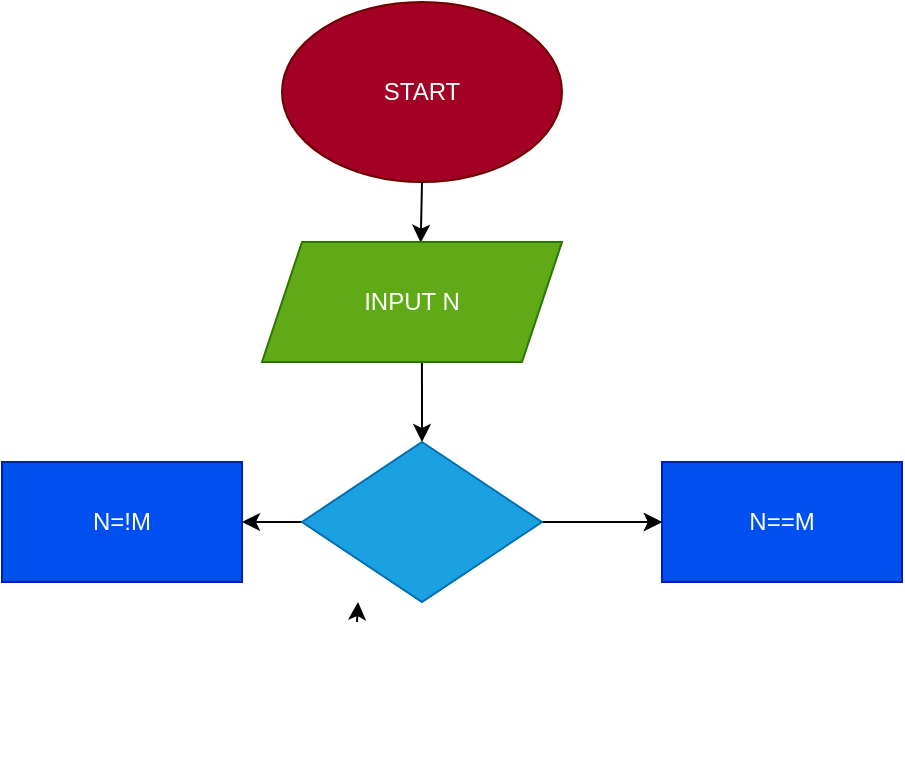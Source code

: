 <mxfile>
    <diagram id="MehgyXLpb7IzDebktKCz" name="Page-1">
        <mxGraphModel dx="629" dy="462" grid="1" gridSize="10" guides="1" tooltips="1" connect="1" arrows="1" fold="1" page="1" pageScale="1" pageWidth="850" pageHeight="1100" math="0" shadow="0">
            <root>
                <mxCell id="0"/>
                <mxCell id="1" parent="0"/>
                <mxCell id="2" value="START" style="ellipse;whiteSpace=wrap;html=1;fillColor=#a20025;fontColor=#ffffff;strokeColor=#6F0000;" parent="1" vertex="1">
                    <mxGeometry x="210" y="30" width="140" height="90" as="geometry"/>
                </mxCell>
                <mxCell id="4" value="" style="endArrow=classic;html=1;exitX=0.5;exitY=1;exitDx=0;exitDy=0;entryX=0.578;entryY=0.006;entryDx=0;entryDy=0;entryPerimeter=0;" parent="1" source="2" edge="1">
                    <mxGeometry width="50" height="50" relative="1" as="geometry">
                        <mxPoint x="300" y="270" as="sourcePoint"/>
                        <mxPoint x="279.36" y="150.36" as="targetPoint"/>
                    </mxGeometry>
                </mxCell>
                <mxCell id="6" value="" style="endArrow=classic;html=1;exitX=0.583;exitY=1;exitDx=0;exitDy=0;exitPerimeter=0;" parent="1" edge="1">
                    <mxGeometry width="50" height="50" relative="1" as="geometry">
                        <mxPoint x="279.96" y="210" as="sourcePoint"/>
                        <mxPoint x="280" y="250" as="targetPoint"/>
                        <Array as="points">
                            <mxPoint x="280" y="230"/>
                        </Array>
                    </mxGeometry>
                </mxCell>
                <mxCell id="14" style="edgeStyle=none;html=1;exitX=0.25;exitY=0;exitDx=0;exitDy=0;" parent="1" edge="1">
                    <mxGeometry relative="1" as="geometry">
                        <mxPoint x="248" y="330" as="targetPoint"/>
                        <mxPoint x="247.5" y="340" as="sourcePoint"/>
                    </mxGeometry>
                </mxCell>
                <mxCell id="13" style="edgeStyle=none;html=1;" parent="1" edge="1">
                    <mxGeometry relative="1" as="geometry">
                        <mxPoint x="280" y="400" as="targetPoint"/>
                        <mxPoint x="280" y="400" as="sourcePoint"/>
                    </mxGeometry>
                </mxCell>
                <mxCell id="16" value="INPUT N" style="shape=parallelogram;perimeter=parallelogramPerimeter;whiteSpace=wrap;html=1;fixedSize=1;fillColor=#60a917;fontColor=#ffffff;strokeColor=#2D7600;" vertex="1" parent="1">
                    <mxGeometry x="200" y="150" width="150" height="60" as="geometry"/>
                </mxCell>
                <mxCell id="25" value="" style="edgeStyle=none;html=1;" edge="1" parent="1" target="22">
                    <mxGeometry relative="1" as="geometry">
                        <mxPoint x="340" y="290" as="sourcePoint"/>
                    </mxGeometry>
                </mxCell>
                <mxCell id="20" value="" style="endArrow=classic;html=1;exitX=1;exitY=0.5;exitDx=0;exitDy=0;" edge="1" parent="1">
                    <mxGeometry width="50" height="50" relative="1" as="geometry">
                        <mxPoint x="340" y="290" as="sourcePoint"/>
                        <mxPoint x="400" y="290" as="targetPoint"/>
                        <Array as="points">
                            <mxPoint x="370" y="290"/>
                        </Array>
                    </mxGeometry>
                </mxCell>
                <mxCell id="22" value="N==M" style="rounded=0;whiteSpace=wrap;html=1;fillColor=#0050ef;fontColor=#ffffff;strokeColor=#001DBC;" vertex="1" parent="1">
                    <mxGeometry x="400" y="260" width="120" height="60" as="geometry"/>
                </mxCell>
                <mxCell id="23" value="" style="endArrow=classic;html=1;exitX=0;exitY=0.5;exitDx=0;exitDy=0;" edge="1" parent="1" target="24">
                    <mxGeometry width="50" height="50" relative="1" as="geometry">
                        <mxPoint x="220" y="290" as="sourcePoint"/>
                        <mxPoint x="180" y="290" as="targetPoint"/>
                    </mxGeometry>
                </mxCell>
                <mxCell id="24" value="N=!M" style="rounded=0;whiteSpace=wrap;html=1;fillColor=#0050ef;fontColor=#ffffff;strokeColor=#001DBC;" vertex="1" parent="1">
                    <mxGeometry x="70" y="260" width="120" height="60" as="geometry"/>
                </mxCell>
                <mxCell id="26" value="" style="rhombus;whiteSpace=wrap;html=1;fillColor=#1ba1e2;fontColor=#ffffff;strokeColor=#006EAF;" vertex="1" parent="1">
                    <mxGeometry x="220" y="250" width="120" height="80" as="geometry"/>
                </mxCell>
            </root>
        </mxGraphModel>
    </diagram>
</mxfile>